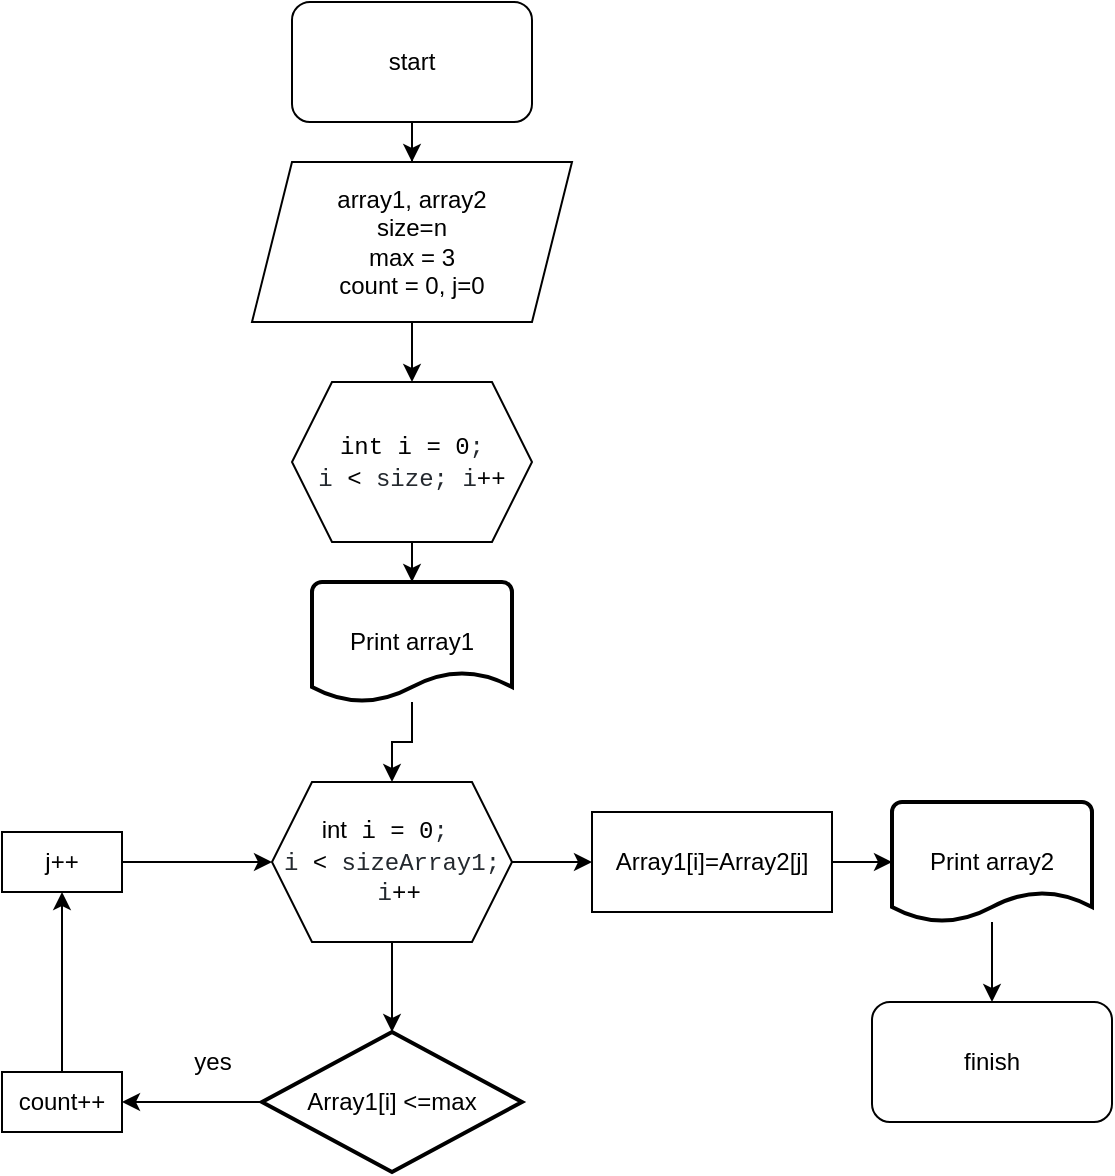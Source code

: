 <mxfile version="20.8.20" type="device"><diagram name="Страница 1" id="-yzZiJbJB63MghgMgm7S"><mxGraphModel dx="961" dy="528" grid="1" gridSize="10" guides="1" tooltips="1" connect="1" arrows="1" fold="1" page="1" pageScale="1" pageWidth="827" pageHeight="1169" math="0" shadow="0"><root><mxCell id="0"/><mxCell id="1" parent="0"/><mxCell id="9oto3o5fZW9O1rL0aUSt-44" value="" style="edgeStyle=orthogonalEdgeStyle;rounded=0;orthogonalLoop=1;jettySize=auto;html=1;" edge="1" parent="1" source="9oto3o5fZW9O1rL0aUSt-1" target="9oto3o5fZW9O1rL0aUSt-7"><mxGeometry relative="1" as="geometry"/></mxCell><mxCell id="9oto3o5fZW9O1rL0aUSt-1" value="start" style="rounded=1;whiteSpace=wrap;html=1;" vertex="1" parent="1"><mxGeometry x="280" y="10" width="120" height="60" as="geometry"/></mxCell><mxCell id="9oto3o5fZW9O1rL0aUSt-45" value="" style="edgeStyle=orthogonalEdgeStyle;rounded=0;orthogonalLoop=1;jettySize=auto;html=1;" edge="1" parent="1" source="9oto3o5fZW9O1rL0aUSt-7" target="9oto3o5fZW9O1rL0aUSt-11"><mxGeometry relative="1" as="geometry"/></mxCell><mxCell id="9oto3o5fZW9O1rL0aUSt-7" value="array1, array2&lt;br&gt;size=n&lt;br&gt;max = 3&lt;br&gt;count = 0, j=0" style="shape=parallelogram;perimeter=parallelogramPerimeter;whiteSpace=wrap;html=1;fixedSize=1;" vertex="1" parent="1"><mxGeometry x="260" y="90" width="160" height="80" as="geometry"/></mxCell><mxCell id="9oto3o5fZW9O1rL0aUSt-13" value="" style="edgeStyle=orthogonalEdgeStyle;rounded=0;orthogonalLoop=1;jettySize=auto;html=1;" edge="1" parent="1" source="9oto3o5fZW9O1rL0aUSt-11" target="9oto3o5fZW9O1rL0aUSt-12"><mxGeometry relative="1" as="geometry"/></mxCell><mxCell id="9oto3o5fZW9O1rL0aUSt-11" value="&lt;span style=&quot;box-sizing: border-box; color: var(--color-prettylights-syntax-keyword); font-family: ui-monospace, SFMono-Regular, &amp;quot;SF Mono&amp;quot;, Menlo, Consolas, &amp;quot;Liberation Mono&amp;quot;, monospace; text-align: start; background-color: rgb(255, 255, 255);&quot; class=&quot;pl-k&quot;&gt;int&lt;/span&gt;&lt;span style=&quot;color: rgb(36, 41, 47); font-family: ui-monospace, SFMono-Regular, &amp;quot;SF Mono&amp;quot;, Menlo, Consolas, &amp;quot;Liberation Mono&amp;quot;, monospace; text-align: start; background-color: rgb(255, 255, 255);&quot;&gt; &lt;/span&gt;&lt;span style=&quot;box-sizing: border-box; color: var(--color-prettylights-syntax-entity); font-family: ui-monospace, SFMono-Regular, &amp;quot;SF Mono&amp;quot;, Menlo, Consolas, &amp;quot;Liberation Mono&amp;quot;, monospace; text-align: start; background-color: rgb(255, 255, 255);&quot; class=&quot;pl-en&quot;&gt;i&lt;/span&gt;&lt;span style=&quot;color: rgb(36, 41, 47); font-family: ui-monospace, SFMono-Regular, &amp;quot;SF Mono&amp;quot;, Menlo, Consolas, &amp;quot;Liberation Mono&amp;quot;, monospace; text-align: start; background-color: rgb(255, 255, 255);&quot;&gt; &lt;/span&gt;&lt;span style=&quot;box-sizing: border-box; color: var(--color-prettylights-syntax-keyword); font-family: ui-monospace, SFMono-Regular, &amp;quot;SF Mono&amp;quot;, Menlo, Consolas, &amp;quot;Liberation Mono&amp;quot;, monospace; text-align: start; background-color: rgb(255, 255, 255);&quot; class=&quot;pl-k&quot;&gt;=&lt;/span&gt;&lt;span style=&quot;color: rgb(36, 41, 47); font-family: ui-monospace, SFMono-Regular, &amp;quot;SF Mono&amp;quot;, Menlo, Consolas, &amp;quot;Liberation Mono&amp;quot;, monospace; text-align: start; background-color: rgb(255, 255, 255);&quot;&gt; &lt;/span&gt;&lt;span style=&quot;box-sizing: border-box; color: var(--color-prettylights-syntax-constant); font-family: ui-monospace, SFMono-Regular, &amp;quot;SF Mono&amp;quot;, Menlo, Consolas, &amp;quot;Liberation Mono&amp;quot;, monospace; text-align: start; background-color: rgb(255, 255, 255);&quot; class=&quot;pl-c1&quot;&gt;0&lt;/span&gt;&lt;span style=&quot;color: rgb(36, 41, 47); font-family: ui-monospace, SFMono-Regular, &amp;quot;SF Mono&amp;quot;, Menlo, Consolas, &amp;quot;Liberation Mono&amp;quot;, monospace; text-align: start; background-color: rgb(255, 255, 255);&quot;&gt;; &lt;br&gt;&lt;/span&gt;&lt;span style=&quot;box-sizing: border-box; color: rgb(36, 41, 47); font-family: ui-monospace, SFMono-Regular, &amp;quot;SF Mono&amp;quot;, Menlo, Consolas, &amp;quot;Liberation Mono&amp;quot;, monospace; text-align: start; background-color: rgb(255, 255, 255);&quot; class=&quot;pl-smi&quot;&gt;i&lt;/span&gt;&lt;span style=&quot;color: rgb(36, 41, 47); font-family: ui-monospace, SFMono-Regular, &amp;quot;SF Mono&amp;quot;, Menlo, Consolas, &amp;quot;Liberation Mono&amp;quot;, monospace; text-align: start; background-color: rgb(255, 255, 255);&quot;&gt; &lt;/span&gt;&lt;span style=&quot;box-sizing: border-box; color: var(--color-prettylights-syntax-keyword); font-family: ui-monospace, SFMono-Regular, &amp;quot;SF Mono&amp;quot;, Menlo, Consolas, &amp;quot;Liberation Mono&amp;quot;, monospace; text-align: start; background-color: rgb(255, 255, 255);&quot; class=&quot;pl-k&quot;&gt;&amp;lt;&lt;/span&gt;&lt;span style=&quot;color: rgb(36, 41, 47); font-family: ui-monospace, SFMono-Regular, &amp;quot;SF Mono&amp;quot;, Menlo, Consolas, &amp;quot;Liberation Mono&amp;quot;, monospace; text-align: start; background-color: rgb(255, 255, 255);&quot;&gt; &lt;/span&gt;&lt;span style=&quot;box-sizing: border-box; color: rgb(36, 41, 47); font-family: ui-monospace, SFMono-Regular, &amp;quot;SF Mono&amp;quot;, Menlo, Consolas, &amp;quot;Liberation Mono&amp;quot;, monospace; text-align: start; background-color: rgb(255, 255, 255);&quot; class=&quot;pl-smi&quot;&gt;size&lt;/span&gt;&lt;span style=&quot;color: rgb(36, 41, 47); font-family: ui-monospace, SFMono-Regular, &amp;quot;SF Mono&amp;quot;, Menlo, Consolas, &amp;quot;Liberation Mono&amp;quot;, monospace; text-align: start; background-color: rgb(255, 255, 255);&quot;&gt;; &lt;/span&gt;&lt;span style=&quot;box-sizing: border-box; color: rgb(36, 41, 47); font-family: ui-monospace, SFMono-Regular, &amp;quot;SF Mono&amp;quot;, Menlo, Consolas, &amp;quot;Liberation Mono&amp;quot;, monospace; text-align: start; background-color: rgb(255, 255, 255);&quot; class=&quot;pl-smi&quot;&gt;i&lt;/span&gt;&lt;span style=&quot;box-sizing: border-box; color: var(--color-prettylights-syntax-keyword); font-family: ui-monospace, SFMono-Regular, &amp;quot;SF Mono&amp;quot;, Menlo, Consolas, &amp;quot;Liberation Mono&amp;quot;, monospace; text-align: start; background-color: rgb(255, 255, 255);&quot; class=&quot;pl-k&quot;&gt;++&lt;/span&gt;" style="shape=hexagon;perimeter=hexagonPerimeter2;whiteSpace=wrap;html=1;fixedSize=1;" vertex="1" parent="1"><mxGeometry x="280" y="200" width="120" height="80" as="geometry"/></mxCell><mxCell id="9oto3o5fZW9O1rL0aUSt-40" value="" style="edgeStyle=orthogonalEdgeStyle;rounded=0;orthogonalLoop=1;jettySize=auto;html=1;" edge="1" parent="1" source="9oto3o5fZW9O1rL0aUSt-12" target="9oto3o5fZW9O1rL0aUSt-16"><mxGeometry relative="1" as="geometry"/></mxCell><mxCell id="9oto3o5fZW9O1rL0aUSt-12" value="Print array1" style="strokeWidth=2;html=1;shape=mxgraph.flowchart.document2;whiteSpace=wrap;size=0.25;" vertex="1" parent="1"><mxGeometry x="290" y="300" width="100" height="60" as="geometry"/></mxCell><mxCell id="9oto3o5fZW9O1rL0aUSt-32" value="" style="edgeStyle=orthogonalEdgeStyle;rounded=0;orthogonalLoop=1;jettySize=auto;html=1;" edge="1" parent="1" source="9oto3o5fZW9O1rL0aUSt-16" target="9oto3o5fZW9O1rL0aUSt-28"><mxGeometry relative="1" as="geometry"/></mxCell><mxCell id="9oto3o5fZW9O1rL0aUSt-43" value="" style="edgeStyle=orthogonalEdgeStyle;rounded=0;orthogonalLoop=1;jettySize=auto;html=1;entryX=0.5;entryY=0;entryDx=0;entryDy=0;entryPerimeter=0;" edge="1" parent="1" source="9oto3o5fZW9O1rL0aUSt-16" target="9oto3o5fZW9O1rL0aUSt-18"><mxGeometry relative="1" as="geometry"><Array as="points"><mxPoint x="330" y="500"/><mxPoint x="330" y="500"/></Array></mxGeometry></mxCell><mxCell id="9oto3o5fZW9O1rL0aUSt-16" value="int&lt;span style=&quot;border-color: var(--border-color); color: rgb(36, 41, 47); font-family: ui-monospace, SFMono-Regular, &amp;quot;SF Mono&amp;quot;, Menlo, Consolas, &amp;quot;Liberation Mono&amp;quot;, monospace; text-align: start; background-color: rgb(255, 255, 255);&quot;&gt;&amp;nbsp;&lt;/span&gt;&lt;span style=&quot;border-color: var(--border-color); color: var(--color-prettylights-syntax-entity); box-sizing: border-box; font-family: ui-monospace, SFMono-Regular, &amp;quot;SF Mono&amp;quot;, Menlo, Consolas, &amp;quot;Liberation Mono&amp;quot;, monospace; text-align: start; background-color: rgb(255, 255, 255);&quot; class=&quot;pl-en&quot;&gt;i&lt;/span&gt;&lt;span style=&quot;border-color: var(--border-color); color: rgb(36, 41, 47); font-family: ui-monospace, SFMono-Regular, &amp;quot;SF Mono&amp;quot;, Menlo, Consolas, &amp;quot;Liberation Mono&amp;quot;, monospace; text-align: start; background-color: rgb(255, 255, 255);&quot;&gt;&amp;nbsp;&lt;/span&gt;&lt;span style=&quot;border-color: var(--border-color); color: var(--color-prettylights-syntax-keyword); box-sizing: border-box; font-family: ui-monospace, SFMono-Regular, &amp;quot;SF Mono&amp;quot;, Menlo, Consolas, &amp;quot;Liberation Mono&amp;quot;, monospace; text-align: start; background-color: rgb(255, 255, 255);&quot; class=&quot;pl-k&quot;&gt;=&lt;/span&gt;&lt;span style=&quot;border-color: var(--border-color); color: rgb(36, 41, 47); font-family: ui-monospace, SFMono-Regular, &amp;quot;SF Mono&amp;quot;, Menlo, Consolas, &amp;quot;Liberation Mono&amp;quot;, monospace; text-align: start; background-color: rgb(255, 255, 255);&quot;&gt;&amp;nbsp;&lt;/span&gt;&lt;span style=&quot;border-color: var(--border-color); color: var(--color-prettylights-syntax-constant); box-sizing: border-box; font-family: ui-monospace, SFMono-Regular, &amp;quot;SF Mono&amp;quot;, Menlo, Consolas, &amp;quot;Liberation Mono&amp;quot;, monospace; text-align: start; background-color: rgb(255, 255, 255);&quot; class=&quot;pl-c1&quot;&gt;0&lt;/span&gt;&lt;span style=&quot;border-color: var(--border-color); color: rgb(36, 41, 47); font-family: ui-monospace, SFMono-Regular, &amp;quot;SF Mono&amp;quot;, Menlo, Consolas, &amp;quot;Liberation Mono&amp;quot;, monospace; text-align: start; background-color: rgb(255, 255, 255);&quot;&gt;;&amp;nbsp;&lt;br&gt;&lt;/span&gt;&lt;span style=&quot;border-color: var(--border-color); box-sizing: border-box; color: rgb(36, 41, 47); font-family: ui-monospace, SFMono-Regular, &amp;quot;SF Mono&amp;quot;, Menlo, Consolas, &amp;quot;Liberation Mono&amp;quot;, monospace; text-align: start; background-color: rgb(255, 255, 255);&quot; class=&quot;pl-smi&quot;&gt;i&lt;/span&gt;&lt;span style=&quot;border-color: var(--border-color); color: rgb(36, 41, 47); font-family: ui-monospace, SFMono-Regular, &amp;quot;SF Mono&amp;quot;, Menlo, Consolas, &amp;quot;Liberation Mono&amp;quot;, monospace; text-align: start; background-color: rgb(255, 255, 255);&quot;&gt;&amp;nbsp;&lt;/span&gt;&lt;span style=&quot;border-color: var(--border-color); color: var(--color-prettylights-syntax-keyword); box-sizing: border-box; font-family: ui-monospace, SFMono-Regular, &amp;quot;SF Mono&amp;quot;, Menlo, Consolas, &amp;quot;Liberation Mono&amp;quot;, monospace; text-align: start; background-color: rgb(255, 255, 255);&quot; class=&quot;pl-k&quot;&gt;&amp;lt;&lt;/span&gt;&lt;span style=&quot;border-color: var(--border-color); color: rgb(36, 41, 47); font-family: ui-monospace, SFMono-Regular, &amp;quot;SF Mono&amp;quot;, Menlo, Consolas, &amp;quot;Liberation Mono&amp;quot;, monospace; text-align: start; background-color: rgb(255, 255, 255);&quot;&gt;&amp;nbsp;&lt;/span&gt;&lt;span style=&quot;border-color: var(--border-color); box-sizing: border-box; color: rgb(36, 41, 47); font-family: ui-monospace, SFMono-Regular, &amp;quot;SF Mono&amp;quot;, Menlo, Consolas, &amp;quot;Liberation Mono&amp;quot;, monospace; text-align: start; background-color: rgb(255, 255, 255);&quot; class=&quot;pl-smi&quot;&gt;sizeArray1&lt;/span&gt;&lt;span style=&quot;border-color: var(--border-color); color: rgb(36, 41, 47); font-family: ui-monospace, SFMono-Regular, &amp;quot;SF Mono&amp;quot;, Menlo, Consolas, &amp;quot;Liberation Mono&amp;quot;, monospace; text-align: start; background-color: rgb(255, 255, 255);&quot;&gt;;&lt;br&gt;&amp;nbsp;&lt;/span&gt;&lt;span style=&quot;border-color: var(--border-color); box-sizing: border-box; color: rgb(36, 41, 47); font-family: ui-monospace, SFMono-Regular, &amp;quot;SF Mono&amp;quot;, Menlo, Consolas, &amp;quot;Liberation Mono&amp;quot;, monospace; text-align: start; background-color: rgb(255, 255, 255);&quot; class=&quot;pl-smi&quot;&gt;i&lt;/span&gt;&lt;span style=&quot;border-color: var(--border-color); color: var(--color-prettylights-syntax-keyword); box-sizing: border-box; font-family: ui-monospace, SFMono-Regular, &amp;quot;SF Mono&amp;quot;, Menlo, Consolas, &amp;quot;Liberation Mono&amp;quot;, monospace; text-align: start; background-color: rgb(255, 255, 255);&quot; class=&quot;pl-k&quot;&gt;++&lt;/span&gt;" style="shape=hexagon;perimeter=hexagonPerimeter2;whiteSpace=wrap;html=1;fixedSize=1;" vertex="1" parent="1"><mxGeometry x="270" y="400" width="120" height="80" as="geometry"/></mxCell><mxCell id="9oto3o5fZW9O1rL0aUSt-20" value="" style="edgeStyle=orthogonalEdgeStyle;rounded=0;orthogonalLoop=1;jettySize=auto;html=1;" edge="1" parent="1" source="9oto3o5fZW9O1rL0aUSt-18" target="9oto3o5fZW9O1rL0aUSt-19"><mxGeometry relative="1" as="geometry"/></mxCell><mxCell id="9oto3o5fZW9O1rL0aUSt-18" value="Array1[i] &amp;lt;=max" style="strokeWidth=2;html=1;shape=mxgraph.flowchart.decision;whiteSpace=wrap;" vertex="1" parent="1"><mxGeometry x="265" y="525" width="130" height="70" as="geometry"/></mxCell><mxCell id="9oto3o5fZW9O1rL0aUSt-46" value="" style="edgeStyle=orthogonalEdgeStyle;rounded=0;orthogonalLoop=1;jettySize=auto;html=1;" edge="1" parent="1" source="9oto3o5fZW9O1rL0aUSt-19" target="9oto3o5fZW9O1rL0aUSt-33"><mxGeometry relative="1" as="geometry"/></mxCell><mxCell id="9oto3o5fZW9O1rL0aUSt-19" value="count++" style="rounded=0;whiteSpace=wrap;html=1;" vertex="1" parent="1"><mxGeometry x="135" y="545" width="60" height="30" as="geometry"/></mxCell><mxCell id="9oto3o5fZW9O1rL0aUSt-21" value="yes" style="text;html=1;align=center;verticalAlign=middle;resizable=0;points=[];autosize=1;strokeColor=none;fillColor=none;" vertex="1" parent="1"><mxGeometry x="220" y="525" width="40" height="30" as="geometry"/></mxCell><mxCell id="9oto3o5fZW9O1rL0aUSt-31" value="" style="edgeStyle=orthogonalEdgeStyle;rounded=0;orthogonalLoop=1;jettySize=auto;html=1;" edge="1" parent="1" source="9oto3o5fZW9O1rL0aUSt-28" target="9oto3o5fZW9O1rL0aUSt-30"><mxGeometry relative="1" as="geometry"/></mxCell><mxCell id="9oto3o5fZW9O1rL0aUSt-28" value="Array1[i]=Array2[j]" style="rounded=0;whiteSpace=wrap;html=1;" vertex="1" parent="1"><mxGeometry x="430" y="415" width="120" height="50" as="geometry"/></mxCell><mxCell id="9oto3o5fZW9O1rL0aUSt-42" value="" style="edgeStyle=orthogonalEdgeStyle;rounded=0;orthogonalLoop=1;jettySize=auto;html=1;" edge="1" parent="1" source="9oto3o5fZW9O1rL0aUSt-30" target="9oto3o5fZW9O1rL0aUSt-41"><mxGeometry relative="1" as="geometry"/></mxCell><mxCell id="9oto3o5fZW9O1rL0aUSt-30" value="Print array2" style="strokeWidth=2;html=1;shape=mxgraph.flowchart.document2;whiteSpace=wrap;size=0.25;" vertex="1" parent="1"><mxGeometry x="580" y="410" width="100" height="60" as="geometry"/></mxCell><mxCell id="9oto3o5fZW9O1rL0aUSt-35" value="" style="edgeStyle=orthogonalEdgeStyle;rounded=0;orthogonalLoop=1;jettySize=auto;html=1;" edge="1" parent="1" source="9oto3o5fZW9O1rL0aUSt-33" target="9oto3o5fZW9O1rL0aUSt-16"><mxGeometry relative="1" as="geometry"/></mxCell><mxCell id="9oto3o5fZW9O1rL0aUSt-33" value="j++" style="rounded=0;whiteSpace=wrap;html=1;" vertex="1" parent="1"><mxGeometry x="135" y="425" width="60" height="30" as="geometry"/></mxCell><mxCell id="9oto3o5fZW9O1rL0aUSt-41" value="finish" style="rounded=1;whiteSpace=wrap;html=1;" vertex="1" parent="1"><mxGeometry x="570" y="510" width="120" height="60" as="geometry"/></mxCell></root></mxGraphModel></diagram></mxfile>